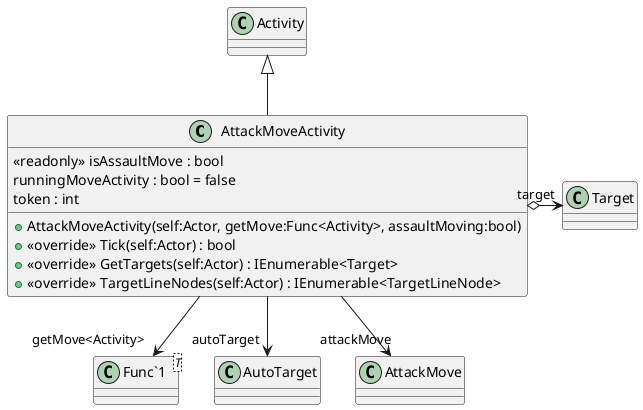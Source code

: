 @startuml
class AttackMoveActivity {
    <<readonly>> isAssaultMove : bool
    runningMoveActivity : bool = false
    token : int
    + AttackMoveActivity(self:Actor, getMove:Func<Activity>, assaultMoving:bool)
    + <<override>> Tick(self:Actor) : bool
    + <<override>> GetTargets(self:Actor) : IEnumerable<Target>
    + <<override>> TargetLineNodes(self:Actor) : IEnumerable<TargetLineNode>
}
class "Func`1"<T> {
}
Activity <|-- AttackMoveActivity
AttackMoveActivity --> "getMove<Activity>" "Func`1"
AttackMoveActivity --> "autoTarget" AutoTarget
AttackMoveActivity --> "attackMove" AttackMove
AttackMoveActivity o-> "target" Target
@enduml
